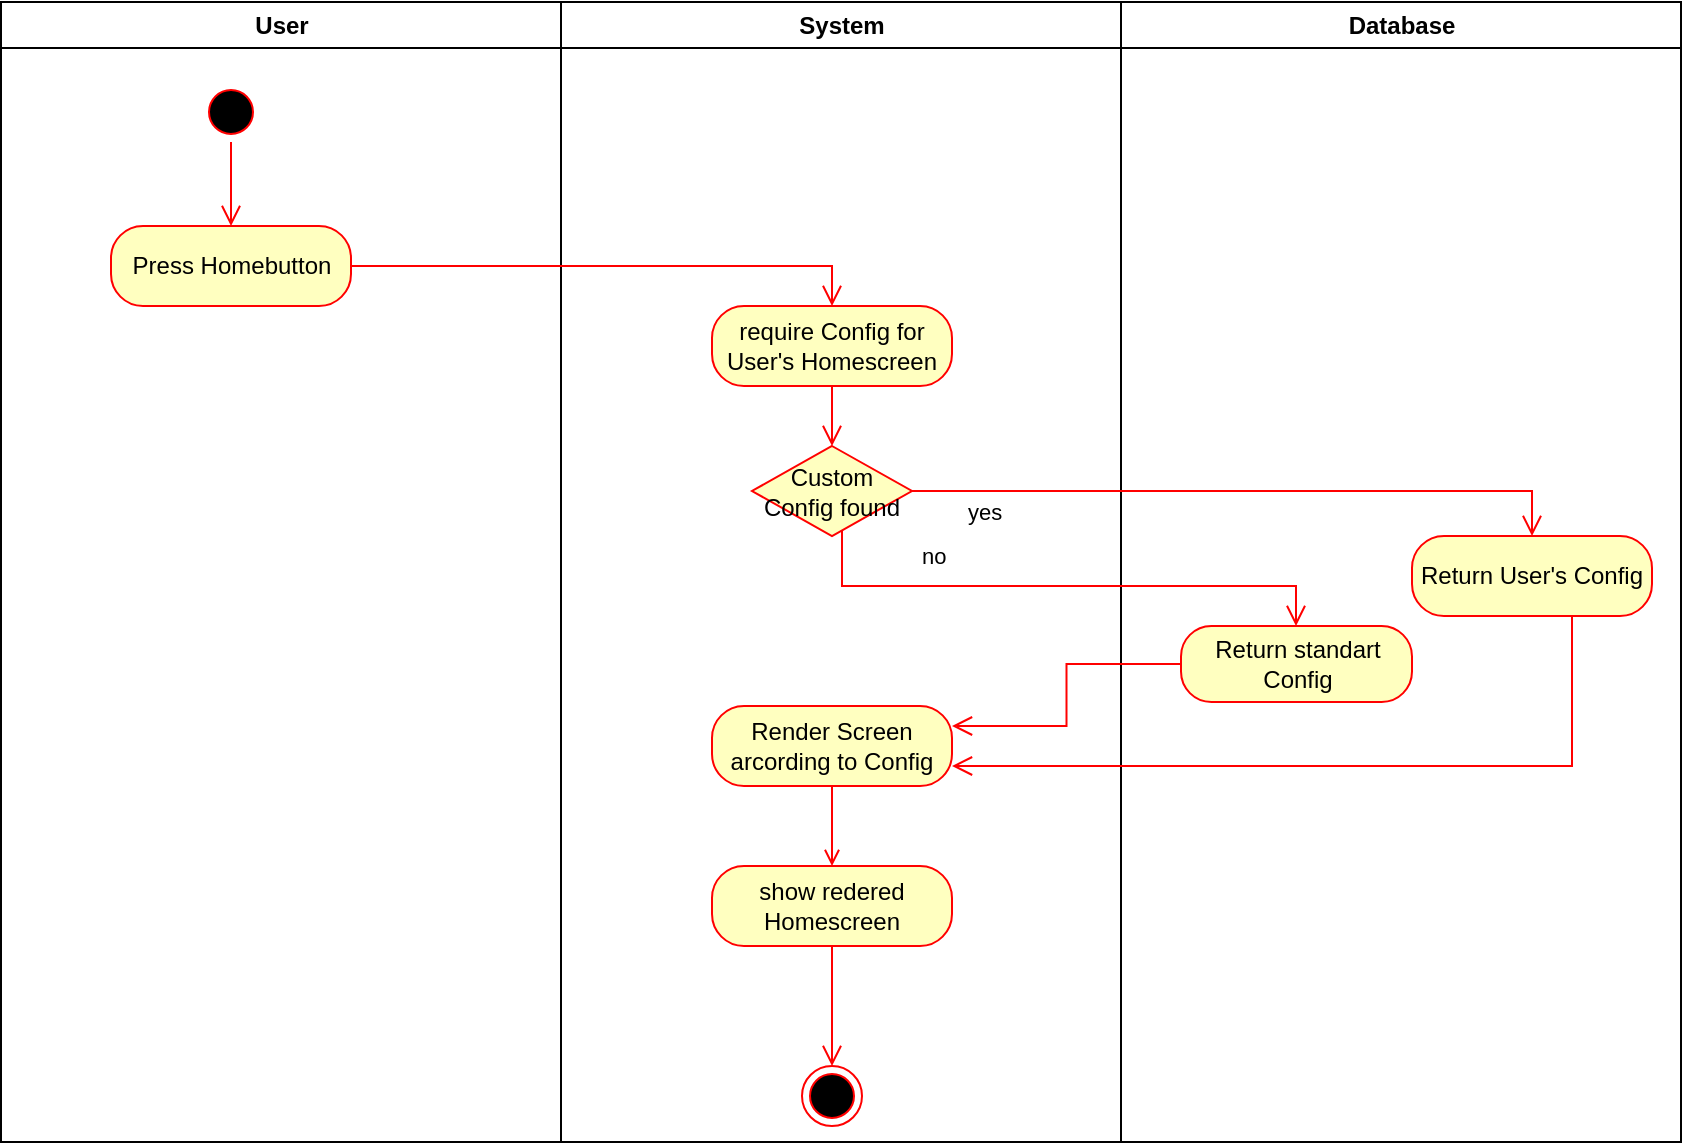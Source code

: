 <mxfile version="15.5.5" type="github">
  <diagram name="Page-1" id="e7e014a7-5840-1c2e-5031-d8a46d1fe8dd">
    <mxGraphModel dx="1509" dy="836" grid="1" gridSize="10" guides="1" tooltips="1" connect="1" arrows="1" fold="1" page="1" pageScale="1" pageWidth="1169" pageHeight="826" background="none" math="0" shadow="0">
      <root>
        <mxCell id="0" />
        <mxCell id="1" parent="0" />
        <mxCell id="2" value="User" style="swimlane;whiteSpace=wrap;startSize=23;" parent="1" vertex="1">
          <mxGeometry x="164.5" y="128" width="280" height="570" as="geometry" />
        </mxCell>
        <mxCell id="5" value="" style="ellipse;shape=startState;fillColor=#000000;strokeColor=#ff0000;" parent="2" vertex="1">
          <mxGeometry x="100" y="40" width="30" height="30" as="geometry" />
        </mxCell>
        <mxCell id="6" value="" style="edgeStyle=elbowEdgeStyle;elbow=horizontal;verticalAlign=bottom;endArrow=open;endSize=8;strokeColor=#FF0000;endFill=1;rounded=0" parent="2" source="5" target="NbnD6St_1m8ua01pVDvT-76" edge="1">
          <mxGeometry x="100" y="40" as="geometry">
            <mxPoint x="115.5" y="110" as="targetPoint" />
          </mxGeometry>
        </mxCell>
        <mxCell id="NbnD6St_1m8ua01pVDvT-76" value="Press Homebutton" style="rounded=1;whiteSpace=wrap;html=1;arcSize=40;fontColor=#000000;fillColor=#ffffc0;strokeColor=#ff0000;" parent="2" vertex="1">
          <mxGeometry x="55" y="112" width="120" height="40" as="geometry" />
        </mxCell>
        <mxCell id="3" value="System" style="swimlane;whiteSpace=wrap" parent="1" vertex="1">
          <mxGeometry x="444.5" y="128" width="280" height="570" as="geometry" />
        </mxCell>
        <mxCell id="NbnD6St_1m8ua01pVDvT-78" value="require Config for User&#39;s Homescreen" style="rounded=1;whiteSpace=wrap;html=1;arcSize=40;fontColor=#000000;fillColor=#ffffc0;strokeColor=#ff0000;" parent="3" vertex="1">
          <mxGeometry x="75.5" y="152" width="120" height="40" as="geometry" />
        </mxCell>
        <mxCell id="NbnD6St_1m8ua01pVDvT-79" value="" style="edgeStyle=orthogonalEdgeStyle;html=1;verticalAlign=bottom;endArrow=open;endSize=8;strokeColor=#ff0000;rounded=0;entryX=0.5;entryY=0;entryDx=0;entryDy=0;" parent="3" source="NbnD6St_1m8ua01pVDvT-78" target="NbnD6St_1m8ua01pVDvT-82" edge="1">
          <mxGeometry relative="1" as="geometry">
            <mxPoint x="235.5" y="222" as="targetPoint" />
          </mxGeometry>
        </mxCell>
        <mxCell id="NbnD6St_1m8ua01pVDvT-82" value="Custom Config found" style="rhombus;whiteSpace=wrap;html=1;fillColor=#ffffc0;strokeColor=#ff0000;" parent="3" vertex="1">
          <mxGeometry x="95.5" y="222" width="80" height="45" as="geometry" />
        </mxCell>
        <mxCell id="NbnD6St_1m8ua01pVDvT-90" value="Render Screen arcording to Config" style="rounded=1;whiteSpace=wrap;html=1;arcSize=40;fontColor=#000000;fillColor=#ffffc0;strokeColor=#ff0000;" parent="3" vertex="1">
          <mxGeometry x="75.5" y="352" width="120" height="40" as="geometry" />
        </mxCell>
        <mxCell id="NbnD6St_1m8ua01pVDvT-96" value="show redered Homescreen" style="rounded=1;whiteSpace=wrap;html=1;arcSize=40;fontColor=#000000;fillColor=#ffffc0;strokeColor=#ff0000;" parent="3" vertex="1">
          <mxGeometry x="75.5" y="432" width="120" height="40" as="geometry" />
        </mxCell>
        <mxCell id="NbnD6St_1m8ua01pVDvT-98" value="" style="ellipse;html=1;shape=endState;fillColor=#000000;strokeColor=#ff0000;" parent="3" vertex="1">
          <mxGeometry x="120.5" y="532" width="30" height="30" as="geometry" />
        </mxCell>
        <mxCell id="NbnD6St_1m8ua01pVDvT-97" value="" style="edgeStyle=orthogonalEdgeStyle;html=1;verticalAlign=bottom;endArrow=open;endSize=8;strokeColor=#ff0000;rounded=0;" parent="3" source="NbnD6St_1m8ua01pVDvT-96" target="NbnD6St_1m8ua01pVDvT-98" edge="1">
          <mxGeometry relative="1" as="geometry">
            <mxPoint x="135.5" y="512" as="targetPoint" />
          </mxGeometry>
        </mxCell>
        <mxCell id="39" value="" style="endArrow=open;strokeColor=#FF0000;endFill=1;rounded=0;exitX=0.5;exitY=1;exitDx=0;exitDy=0;" parent="3" source="NbnD6St_1m8ua01pVDvT-90" target="NbnD6St_1m8ua01pVDvT-96" edge="1">
          <mxGeometry relative="1" as="geometry">
            <mxPoint x="425" y="455" as="sourcePoint" />
          </mxGeometry>
        </mxCell>
        <mxCell id="4" value="Database" style="swimlane;whiteSpace=wrap" parent="1" vertex="1">
          <mxGeometry x="724.5" y="128" width="280" height="570" as="geometry" />
        </mxCell>
        <mxCell id="NbnD6St_1m8ua01pVDvT-88" value="Return User&#39;s Config" style="rounded=1;whiteSpace=wrap;html=1;arcSize=40;fontColor=#000000;fillColor=#ffffc0;strokeColor=#ff0000;" parent="4" vertex="1">
          <mxGeometry x="145.5" y="267" width="120" height="40" as="geometry" />
        </mxCell>
        <mxCell id="NbnD6St_1m8ua01pVDvT-91" value="Return standart Config" style="rounded=1;whiteSpace=wrap;html=1;arcSize=40;fontColor=#000000;fillColor=#ffffc0;strokeColor=#ff0000;" parent="4" vertex="1">
          <mxGeometry x="30" y="312" width="115.5" height="38" as="geometry" />
        </mxCell>
        <mxCell id="NbnD6St_1m8ua01pVDvT-77" value="" style="edgeStyle=orthogonalEdgeStyle;html=1;verticalAlign=bottom;endArrow=open;endSize=8;strokeColor=#ff0000;rounded=0;entryX=0.5;entryY=0;entryDx=0;entryDy=0;" parent="1" source="NbnD6St_1m8ua01pVDvT-76" target="NbnD6St_1m8ua01pVDvT-78" edge="1">
          <mxGeometry relative="1" as="geometry">
            <mxPoint x="600" y="270" as="targetPoint" />
          </mxGeometry>
        </mxCell>
        <mxCell id="NbnD6St_1m8ua01pVDvT-83" value="no" style="edgeStyle=orthogonalEdgeStyle;html=1;align=left;verticalAlign=bottom;endArrow=open;endSize=8;strokeColor=#ff0000;rounded=0;" parent="1" source="NbnD6St_1m8ua01pVDvT-82" target="NbnD6St_1m8ua01pVDvT-91" edge="1">
          <mxGeometry x="-0.52" y="6" relative="1" as="geometry">
            <mxPoint x="620" y="510" as="targetPoint" />
            <Array as="points">
              <mxPoint x="585" y="420" />
              <mxPoint x="812" y="420" />
            </Array>
            <mxPoint as="offset" />
          </mxGeometry>
        </mxCell>
        <mxCell id="NbnD6St_1m8ua01pVDvT-84" value="yes" style="edgeStyle=orthogonalEdgeStyle;html=1;align=left;verticalAlign=top;endArrow=open;endSize=8;strokeColor=#ff0000;rounded=0;entryX=0.5;entryY=0;entryDx=0;entryDy=0;" parent="1" source="NbnD6St_1m8ua01pVDvT-82" target="NbnD6St_1m8ua01pVDvT-88" edge="1">
          <mxGeometry x="-0.843" y="3" relative="1" as="geometry">
            <mxPoint x="530" y="470" as="targetPoint" />
            <mxPoint as="offset" />
          </mxGeometry>
        </mxCell>
        <mxCell id="NbnD6St_1m8ua01pVDvT-89" value="" style="edgeStyle=orthogonalEdgeStyle;html=1;verticalAlign=bottom;endArrow=open;endSize=8;strokeColor=#ff0000;rounded=0;" parent="1" source="NbnD6St_1m8ua01pVDvT-88" target="NbnD6St_1m8ua01pVDvT-90" edge="1">
          <mxGeometry relative="1" as="geometry">
            <mxPoint x="840" y="500" as="targetPoint" />
            <Array as="points">
              <mxPoint x="950" y="510" />
            </Array>
          </mxGeometry>
        </mxCell>
        <mxCell id="NbnD6St_1m8ua01pVDvT-92" value="" style="edgeStyle=orthogonalEdgeStyle;html=1;verticalAlign=bottom;endArrow=open;endSize=8;strokeColor=#ff0000;rounded=0;entryX=1;entryY=0.25;entryDx=0;entryDy=0;" parent="1" source="NbnD6St_1m8ua01pVDvT-91" target="NbnD6St_1m8ua01pVDvT-90" edge="1">
          <mxGeometry relative="1" as="geometry">
            <mxPoint x="750" y="550" as="targetPoint" />
          </mxGeometry>
        </mxCell>
      </root>
    </mxGraphModel>
  </diagram>
</mxfile>
